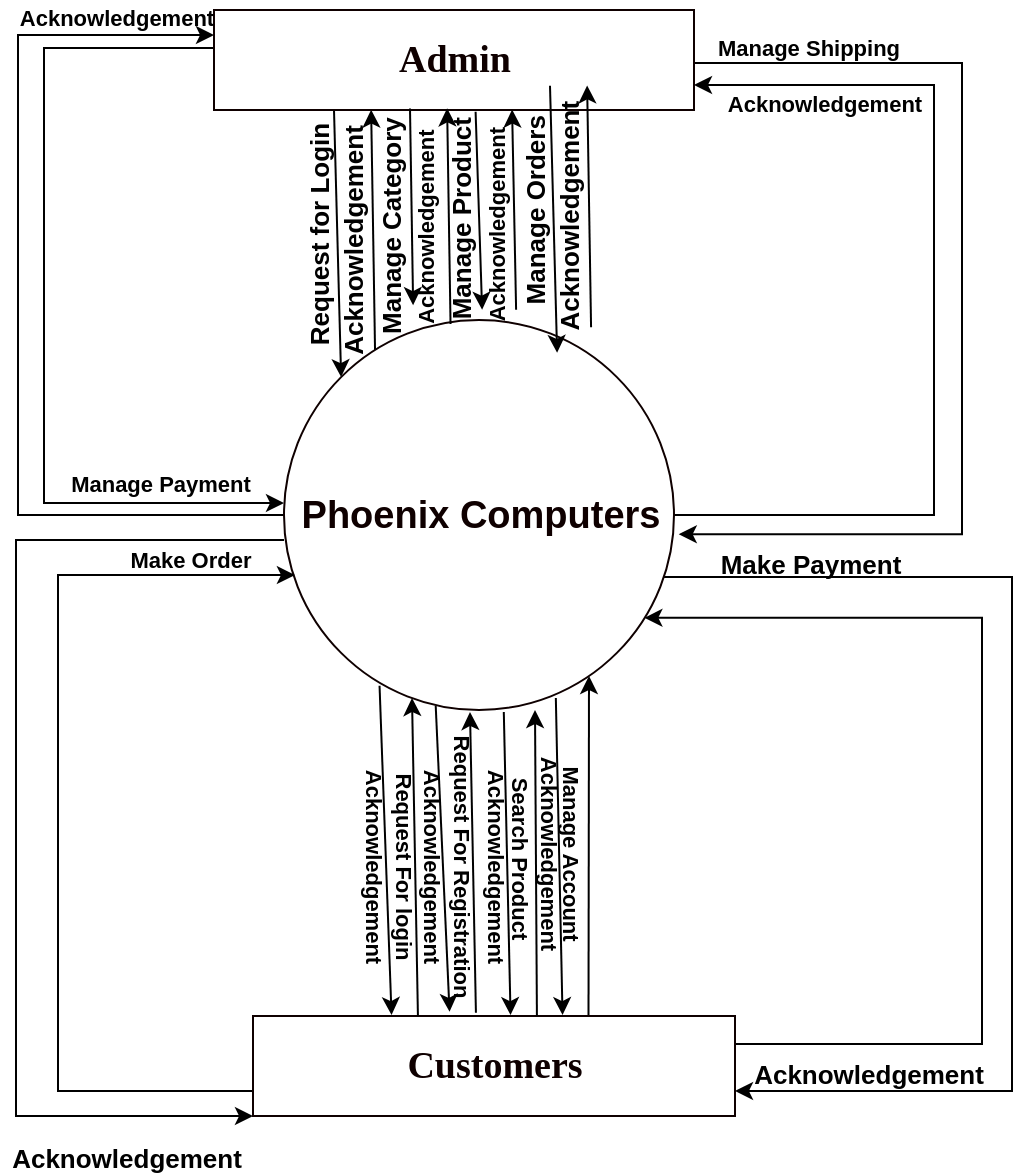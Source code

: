 <mxfile>
    <diagram id="1ahNViiNPA7pXlvFVKG6" name="Page-1">
        <mxGraphModel dx="963" dy="1535" grid="0" gridSize="10" guides="1" tooltips="1" connect="1" arrows="1" fold="1" page="0" pageScale="1" pageWidth="827" pageHeight="1169" background="#ffffff" math="0" shadow="0">
            <root>
                <mxCell id="0"/>
                <mxCell id="1" parent="0"/>
                <mxCell id="33" style="edgeStyle=none;rounded=0;html=1;exitX=0.213;exitY=0.081;exitDx=0;exitDy=0;strokeColor=#000000;exitPerimeter=0;" edge="1" parent="1">
                    <mxGeometry relative="1" as="geometry">
                        <mxPoint x="287.565" y="-432.139" as="targetPoint"/>
                        <mxPoint x="289.535" y="-311.205" as="sourcePoint"/>
                    </mxGeometry>
                </mxCell>
                <mxCell id="50" style="edgeStyle=elbowEdgeStyle;rounded=0;html=1;exitX=0;exitY=0.5;exitDx=0;exitDy=0;entryX=0;entryY=0.25;entryDx=0;entryDy=0;fontSize=11;fontColor=#000000;strokeColor=#000000;" edge="1" parent="1" target="3">
                    <mxGeometry relative="1" as="geometry">
                        <mxPoint x="260.0" y="-229.5" as="sourcePoint"/>
                        <mxPoint x="225" y="-469.5" as="targetPoint"/>
                        <Array as="points">
                            <mxPoint x="111" y="-335"/>
                        </Array>
                    </mxGeometry>
                </mxCell>
                <mxCell id="55" style="edgeStyle=elbowEdgeStyle;rounded=0;html=1;exitX=1;exitY=0.5;exitDx=0;exitDy=0;entryX=1;entryY=0.75;entryDx=0;entryDy=0;fontSize=11;fontColor=#000000;strokeColor=#000000;" edge="1" parent="1" source="2" target="3">
                    <mxGeometry relative="1" as="geometry">
                        <Array as="points">
                            <mxPoint x="569" y="-340"/>
                        </Array>
                    </mxGeometry>
                </mxCell>
                <mxCell id="89" style="edgeStyle=elbowEdgeStyle;rounded=0;html=1;exitX=0;exitY=0.5;exitDx=0;exitDy=0;entryX=0;entryY=0.75;entryDx=0;entryDy=0;fontSize=11;fontColor=#000000;strokeColor=#000000;" edge="1" parent="1">
                    <mxGeometry relative="1" as="geometry">
                        <mxPoint x="244.0" y="-217" as="sourcePoint"/>
                        <mxPoint x="228.5" y="71" as="targetPoint"/>
                        <Array as="points">
                            <mxPoint x="110" y="-75.5"/>
                        </Array>
                    </mxGeometry>
                </mxCell>
                <mxCell id="91" style="edgeStyle=elbowEdgeStyle;rounded=0;html=1;exitX=1;exitY=1;exitDx=0;exitDy=0;entryX=1;entryY=0.75;entryDx=0;entryDy=0;fontSize=11;fontColor=#000000;strokeColor=#000000;" edge="1" parent="1" target="4">
                    <mxGeometry relative="1" as="geometry">
                        <mxPoint x="420.443" y="-198.557" as="sourcePoint"/>
                        <mxPoint x="479.5" y="20.5" as="targetPoint"/>
                        <Array as="points">
                            <mxPoint x="608" y="-119"/>
                        </Array>
                    </mxGeometry>
                </mxCell>
                <mxCell id="2" value="&lt;font color=&quot;#0f0000&quot; style=&quot;font-size: 19px&quot;&gt;&lt;b&gt;Phoenix Computers&lt;/b&gt;&lt;/font&gt;" style="shape=ellipse;html=1;whitespace=wrap;aspect=fixed;perimeter=ellipsePerimeter;fillColor=#FFFFFF;strokeColor=#0F0000;rounded=0;" parent="1" vertex="1">
                    <mxGeometry x="244" y="-327" width="195" height="195" as="geometry"/>
                </mxCell>
                <mxCell id="32" style="edgeStyle=none;html=1;exitX=0.25;exitY=1;exitDx=0;exitDy=0;entryX=0;entryY=0;entryDx=0;entryDy=0;rounded=0;strokeColor=#000000;" edge="1" parent="1" source="3" target="2">
                    <mxGeometry relative="1" as="geometry"/>
                </mxCell>
                <mxCell id="49" style="edgeStyle=elbowEdgeStyle;rounded=0;html=1;exitX=0;exitY=0.5;exitDx=0;exitDy=0;entryX=0;entryY=0.5;entryDx=0;entryDy=0;fontSize=11;fontColor=#000000;strokeColor=#000000;" edge="1" parent="1">
                    <mxGeometry relative="1" as="geometry">
                        <mxPoint x="209" y="-463" as="sourcePoint"/>
                        <mxPoint x="244.0" y="-235.5" as="targetPoint"/>
                        <Array as="points">
                            <mxPoint x="124" y="-347"/>
                        </Array>
                    </mxGeometry>
                </mxCell>
                <mxCell id="53" style="edgeStyle=elbowEdgeStyle;rounded=0;html=1;exitX=1;exitY=0.25;exitDx=0;exitDy=0;fontSize=11;fontColor=#000000;strokeColor=#000000;" edge="1" parent="1">
                    <mxGeometry relative="1" as="geometry">
                        <mxPoint x="441.371" y="-219.889" as="targetPoint"/>
                        <mxPoint x="449" y="-455.5" as="sourcePoint"/>
                        <Array as="points">
                            <mxPoint x="583" y="-335"/>
                        </Array>
                    </mxGeometry>
                </mxCell>
                <mxCell id="3" value="&lt;b&gt;Admin&lt;/b&gt;" style="html=1;dashed=0;whitespace=wrap;fontFamily=Times New Roman;fontSize=19;fontColor=#0F0000;strokeColor=#0F0000;fillColor=#FFFFFF;rotation=0;rounded=0;" parent="1" vertex="1">
                    <mxGeometry x="209" y="-482" width="240" height="50" as="geometry"/>
                </mxCell>
                <mxCell id="84" style="edgeStyle=elbowEdgeStyle;rounded=0;html=1;exitX=0.75;exitY=0;exitDx=0;exitDy=0;fontSize=11;fontColor=#000000;strokeColor=#000000;" edge="1" parent="1" target="2">
                    <mxGeometry relative="1" as="geometry">
                        <mxPoint x="396.25" y="21" as="sourcePoint"/>
                        <mxPoint x="394.655" y="-134.145" as="targetPoint"/>
                    </mxGeometry>
                </mxCell>
                <mxCell id="90" style="edgeStyle=elbowEdgeStyle;rounded=0;html=1;exitX=0;exitY=0.75;exitDx=0;exitDy=0;entryX=0.028;entryY=0.654;entryDx=0;entryDy=0;entryPerimeter=0;fontSize=11;fontColor=#000000;strokeColor=#000000;" edge="1" parent="1" source="4" target="2">
                    <mxGeometry relative="1" as="geometry">
                        <Array as="points">
                            <mxPoint x="131" y="-77"/>
                        </Array>
                    </mxGeometry>
                </mxCell>
                <mxCell id="92" style="edgeStyle=elbowEdgeStyle;rounded=0;html=1;exitX=1;exitY=0.5;exitDx=0;exitDy=0;entryX=0.924;entryY=0.82;entryDx=0;entryDy=0;entryPerimeter=0;fontSize=11;fontColor=#000000;strokeColor=#000000;" edge="1" parent="1">
                    <mxGeometry relative="1" as="geometry">
                        <mxPoint x="469.5" y="35" as="sourcePoint"/>
                        <mxPoint x="424.18" y="-178.1" as="targetPoint"/>
                        <Array as="points">
                            <mxPoint x="593" y="-81"/>
                        </Array>
                    </mxGeometry>
                </mxCell>
                <mxCell id="4" value="&lt;b&gt;Customers&lt;/b&gt;" style="html=1;dashed=0;whitespace=wrap;fontFamily=Times New Roman;fontSize=19;fontColor=#0F0000;strokeColor=#0F0000;fillColor=#FFFFFF;rotation=0;rounded=0;" parent="1" vertex="1">
                    <mxGeometry x="228.5" y="21" width="241" height="50" as="geometry"/>
                </mxCell>
                <mxCell id="34" value="&lt;b&gt;&lt;font style=&quot;font-size: 13px&quot; color=&quot;#000000&quot;&gt;Request for Login&lt;/font&gt;&lt;/b&gt;" style="text;html=1;align=center;verticalAlign=middle;resizable=0;points=[];autosize=1;strokeColor=none;fillColor=none;rotation=-90;" vertex="1" parent="1">
                    <mxGeometry x="201" y="-378" width="121" height="18" as="geometry"/>
                </mxCell>
                <mxCell id="35" value="&lt;b&gt;Acknowledgement&lt;/b&gt;" style="text;html=1;align=center;verticalAlign=middle;resizable=0;points=[];autosize=1;strokeColor=none;fillColor=none;fontSize=13;fontColor=#000000;rotation=270;" vertex="1" parent="1">
                    <mxGeometry x="216" y="-376" width="125" height="20" as="geometry"/>
                </mxCell>
                <mxCell id="36" style="edgeStyle=none;rounded=0;html=1;exitX=0.427;exitY=0.01;exitDx=0;exitDy=0;strokeColor=#000000;exitPerimeter=0;" edge="1" parent="1" source="2">
                    <mxGeometry relative="1" as="geometry">
                        <mxPoint x="325.565" y="-432.849" as="targetPoint"/>
                        <mxPoint x="327.535" y="-311.915" as="sourcePoint"/>
                    </mxGeometry>
                </mxCell>
                <mxCell id="37" style="edgeStyle=none;html=1;exitX=0.25;exitY=1;exitDx=0;exitDy=0;entryX=0.142;entryY=0.203;entryDx=0;entryDy=0;rounded=0;strokeColor=#000000;entryPerimeter=0;" edge="1" parent="1" target="39">
                    <mxGeometry relative="1" as="geometry">
                        <mxPoint x="307" y="-432.71" as="sourcePoint"/>
                        <mxPoint x="310.557" y="-299.153" as="targetPoint"/>
                    </mxGeometry>
                </mxCell>
                <mxCell id="38" value="&lt;b&gt;&lt;font style=&quot;font-size: 13px&quot; color=&quot;#000000&quot;&gt;Manage Category&lt;br&gt;&lt;/font&gt;&lt;/b&gt;" style="text;html=1;align=center;verticalAlign=middle;resizable=0;points=[];autosize=1;strokeColor=none;fillColor=none;rotation=-90;" vertex="1" parent="1">
                    <mxGeometry x="239" y="-382.71" width="118" height="18" as="geometry"/>
                </mxCell>
                <mxCell id="39" value="&lt;b&gt;&lt;font style=&quot;font-size: 11px&quot;&gt;Acknowledgement&lt;/font&gt;&lt;/b&gt;" style="text;html=1;align=center;verticalAlign=middle;resizable=0;points=[];autosize=1;strokeColor=none;fillColor=none;fontSize=13;fontColor=#000000;rotation=270;" vertex="1" parent="1">
                    <mxGeometry x="261" y="-382.71" width="107" height="20" as="geometry"/>
                </mxCell>
                <mxCell id="40" style="edgeStyle=none;rounded=0;html=1;exitX=0.105;exitY=1.053;exitDx=0;exitDy=0;strokeColor=#000000;exitPerimeter=0;entryX=0.621;entryY=0.996;entryDx=0;entryDy=0;entryPerimeter=0;" edge="1" parent="1" source="43" target="3">
                    <mxGeometry relative="1" as="geometry">
                        <mxPoint x="358.065" y="-440.559" as="targetPoint"/>
                        <mxPoint x="360.035" y="-319.625" as="sourcePoint"/>
                    </mxGeometry>
                </mxCell>
                <mxCell id="41" style="edgeStyle=none;html=1;exitX=0.545;exitY=1.017;exitDx=0;exitDy=0;entryX=0.105;entryY=0.203;entryDx=0;entryDy=0;rounded=0;strokeColor=#000000;entryPerimeter=0;exitPerimeter=0;" edge="1" parent="1" source="3" target="43">
                    <mxGeometry relative="1" as="geometry">
                        <mxPoint x="339.5" y="-440.42" as="sourcePoint"/>
                        <mxPoint x="343.057" y="-306.863" as="targetPoint"/>
                    </mxGeometry>
                </mxCell>
                <mxCell id="42" value="&lt;b&gt;&lt;font style=&quot;font-size: 13px&quot; color=&quot;#000000&quot;&gt;Manage Product&lt;/font&gt;&lt;/b&gt;" style="text;html=1;align=center;verticalAlign=middle;resizable=0;points=[];autosize=1;strokeColor=none;fillColor=none;rotation=-90;" vertex="1" parent="1">
                    <mxGeometry x="276.5" y="-386.42" width="111" height="18" as="geometry"/>
                </mxCell>
                <mxCell id="43" value="&lt;b&gt;&lt;font style=&quot;font-size: 11px&quot;&gt;Acknowledgement&lt;/font&gt;&lt;/b&gt;" style="text;html=1;align=center;verticalAlign=middle;resizable=0;points=[];autosize=1;strokeColor=none;fillColor=none;fontSize=13;fontColor=#000000;rotation=270;" vertex="1" parent="1">
                    <mxGeometry x="295.5" y="-384.42" width="107" height="20" as="geometry"/>
                </mxCell>
                <mxCell id="44" style="edgeStyle=none;rounded=0;html=1;exitX=0.213;exitY=0.081;exitDx=0;exitDy=0;strokeColor=#000000;exitPerimeter=0;" edge="1" parent="1">
                    <mxGeometry relative="1" as="geometry">
                        <mxPoint x="395.565" y="-444.269" as="targetPoint"/>
                        <mxPoint x="397.535" y="-323.335" as="sourcePoint"/>
                    </mxGeometry>
                </mxCell>
                <mxCell id="45" style="edgeStyle=none;html=1;exitX=0.25;exitY=1;exitDx=0;exitDy=0;entryX=0;entryY=0;entryDx=0;entryDy=0;rounded=0;strokeColor=#000000;" edge="1" parent="1">
                    <mxGeometry relative="1" as="geometry">
                        <mxPoint x="377" y="-444.13" as="sourcePoint"/>
                        <mxPoint x="380.557" y="-310.573" as="targetPoint"/>
                    </mxGeometry>
                </mxCell>
                <mxCell id="46" value="&lt;b&gt;&lt;font style=&quot;font-size: 13px&quot; color=&quot;#000000&quot;&gt;Manage Orders&lt;/font&gt;&lt;/b&gt;" style="text;html=1;align=center;verticalAlign=middle;resizable=0;points=[];autosize=1;strokeColor=none;fillColor=none;rotation=-90;" vertex="1" parent="1">
                    <mxGeometry x="317" y="-390.13" width="105" height="18" as="geometry"/>
                </mxCell>
                <mxCell id="47" value="&lt;b&gt;Acknowledgement&lt;/b&gt;" style="text;html=1;align=center;verticalAlign=middle;resizable=0;points=[];autosize=1;strokeColor=none;fillColor=none;fontSize=13;fontColor=#000000;rotation=270;" vertex="1" parent="1">
                    <mxGeometry x="324" y="-388.13" width="125" height="20" as="geometry"/>
                </mxCell>
                <mxCell id="51" value="&lt;b&gt;Manage Payment&lt;/b&gt;" style="text;html=1;align=center;verticalAlign=middle;resizable=0;points=[];autosize=1;strokeColor=none;fillColor=none;fontSize=11;fontColor=#000000;" vertex="1" parent="1">
                    <mxGeometry x="132" y="-254" width="100" height="17" as="geometry"/>
                </mxCell>
                <mxCell id="52" value="&lt;b&gt;Acknowledgement&lt;/b&gt;" style="text;html=1;align=center;verticalAlign=middle;resizable=0;points=[];autosize=1;strokeColor=none;fillColor=none;fontSize=11;fontColor=#000000;" vertex="1" parent="1">
                    <mxGeometry x="106" y="-487" width="107" height="17" as="geometry"/>
                </mxCell>
                <mxCell id="56" value="&lt;b&gt;Manage Shipping&lt;/b&gt;" style="text;html=1;align=center;verticalAlign=middle;resizable=0;points=[];autosize=1;strokeColor=none;fillColor=none;fontSize=11;fontColor=#000000;" vertex="1" parent="1">
                    <mxGeometry x="455" y="-472" width="101" height="17" as="geometry"/>
                </mxCell>
                <mxCell id="57" value="&lt;b&gt;Acknowledgement&lt;/b&gt;" style="text;html=1;align=center;verticalAlign=middle;resizable=0;points=[];autosize=1;strokeColor=none;fillColor=none;fontSize=11;fontColor=#000000;" vertex="1" parent="1">
                    <mxGeometry x="460" y="-444" width="107" height="17" as="geometry"/>
                </mxCell>
                <mxCell id="58" style="edgeStyle=none;rounded=0;html=1;exitX=0.213;exitY=0.081;exitDx=0;exitDy=0;strokeColor=#000000;exitPerimeter=0;" edge="1" parent="1">
                    <mxGeometry relative="1" as="geometry">
                        <mxPoint x="308" y="-138" as="targetPoint"/>
                        <mxPoint x="310.965" y="21.005" as="sourcePoint"/>
                    </mxGeometry>
                </mxCell>
                <mxCell id="59" style="edgeStyle=none;html=1;exitX=0.245;exitY=0.938;exitDx=0;exitDy=0;entryX=0;entryY=0;entryDx=0;entryDy=0;rounded=0;strokeColor=#000000;exitPerimeter=0;" edge="1" parent="1" source="2">
                    <mxGeometry relative="1" as="geometry">
                        <mxPoint x="293.255" y="-164.37" as="sourcePoint"/>
                        <mxPoint x="297.777" y="20.557" as="targetPoint"/>
                    </mxGeometry>
                </mxCell>
                <mxCell id="62" value="&lt;b&gt;Request For login&lt;/b&gt;" style="text;html=1;align=center;verticalAlign=middle;resizable=0;points=[];autosize=1;strokeColor=none;fillColor=none;fontSize=11;fontColor=#000000;rotation=90;" vertex="1" parent="1">
                    <mxGeometry x="253" y="-63" width="103" height="17" as="geometry"/>
                </mxCell>
                <mxCell id="63" value="&lt;b&gt;Acknowledgement&lt;/b&gt;" style="text;html=1;align=center;verticalAlign=middle;resizable=0;points=[];autosize=1;strokeColor=none;fillColor=none;fontSize=11;fontColor=#000000;rotation=90;" vertex="1" parent="1">
                    <mxGeometry x="236" y="-63" width="107" height="17" as="geometry"/>
                </mxCell>
                <mxCell id="64" style="edgeStyle=none;rounded=0;html=1;exitX=0.213;exitY=0.081;exitDx=0;exitDy=0;strokeColor=#000000;exitPerimeter=0;" edge="1" parent="1">
                    <mxGeometry relative="1" as="geometry">
                        <mxPoint x="337" y="-131" as="targetPoint"/>
                        <mxPoint x="339.965" y="19.375" as="sourcePoint"/>
                    </mxGeometry>
                </mxCell>
                <mxCell id="65" style="edgeStyle=none;html=1;exitX=0.389;exitY=0.989;exitDx=0;exitDy=0;entryX=0;entryY=0;entryDx=0;entryDy=0;rounded=0;strokeColor=#000000;exitPerimeter=0;" edge="1" parent="1" source="2">
                    <mxGeometry relative="1" as="geometry">
                        <mxPoint x="322.115" y="-143.115" as="sourcePoint"/>
                        <mxPoint x="326.777" y="18.927" as="targetPoint"/>
                    </mxGeometry>
                </mxCell>
                <mxCell id="66" value="&lt;b&gt;Request For Registration&lt;/b&gt;" style="text;html=1;align=center;verticalAlign=middle;resizable=0;points=[];autosize=1;strokeColor=none;fillColor=none;fontSize=11;fontColor=#000000;rotation=90;" vertex="1" parent="1">
                    <mxGeometry x="263" y="-63" width="141" height="17" as="geometry"/>
                </mxCell>
                <mxCell id="67" value="&lt;b&gt;Acknowledgement&lt;/b&gt;" style="text;html=1;align=center;verticalAlign=middle;resizable=0;points=[];autosize=1;strokeColor=none;fillColor=none;fontSize=11;fontColor=#000000;rotation=90;" vertex="1" parent="1">
                    <mxGeometry x="265" y="-63.0" width="107" height="17" as="geometry"/>
                </mxCell>
                <mxCell id="70" style="edgeStyle=none;rounded=0;html=1;exitX=0.213;exitY=0.081;exitDx=0;exitDy=0;strokeColor=#000000;exitPerimeter=0;entryX=0.5;entryY=1;entryDx=0;entryDy=0;" edge="1" parent="1">
                    <mxGeometry relative="1" as="geometry">
                        <mxPoint x="369.5" y="-132" as="targetPoint"/>
                        <mxPoint x="370.465" y="21.005" as="sourcePoint"/>
                    </mxGeometry>
                </mxCell>
                <mxCell id="71" style="edgeStyle=none;html=1;exitX=0.42;exitY=1.005;exitDx=0;exitDy=0;entryX=0;entryY=0;entryDx=0;entryDy=0;rounded=0;strokeColor=#000000;exitPerimeter=0;" edge="1" parent="1">
                    <mxGeometry relative="1" as="geometry">
                        <mxPoint x="353.9" y="-131.025" as="sourcePoint"/>
                        <mxPoint x="357.277" y="20.557" as="targetPoint"/>
                    </mxGeometry>
                </mxCell>
                <mxCell id="72" value="&lt;b&gt;Search Product&lt;/b&gt;" style="text;html=1;align=center;verticalAlign=middle;resizable=0;points=[];autosize=1;strokeColor=none;fillColor=none;fontSize=11;fontColor=#000000;rotation=90;" vertex="1" parent="1">
                    <mxGeometry x="317" y="-67" width="91" height="17" as="geometry"/>
                </mxCell>
                <mxCell id="73" value="&lt;b&gt;Acknowledgement&lt;/b&gt;" style="text;html=1;align=center;verticalAlign=middle;resizable=0;points=[];autosize=1;strokeColor=none;fillColor=none;fontSize=11;fontColor=#000000;rotation=90;" vertex="1" parent="1">
                    <mxGeometry x="297" y="-63" width="107" height="17" as="geometry"/>
                </mxCell>
                <mxCell id="79" style="edgeStyle=none;html=1;exitX=0.697;exitY=0.969;exitDx=0;exitDy=0;entryX=0;entryY=0;entryDx=0;entryDy=0;rounded=0;strokeColor=#000000;exitPerimeter=0;" edge="1" parent="1" source="2">
                    <mxGeometry relative="1" as="geometry">
                        <mxPoint x="380.42" y="-131.805" as="sourcePoint"/>
                        <mxPoint x="383.277" y="20.557" as="targetPoint"/>
                    </mxGeometry>
                </mxCell>
                <mxCell id="81" value="&lt;b&gt;Acknowledgement&lt;/b&gt;" style="text;html=1;align=center;verticalAlign=middle;resizable=0;points=[];autosize=1;strokeColor=none;fillColor=none;fontSize=11;fontColor=#000000;rotation=90;glass=1;" vertex="1" parent="1">
                    <mxGeometry x="323.5" y="-69" width="107" height="17" as="geometry"/>
                </mxCell>
                <mxCell id="85" value="&lt;b&gt;Manage Account&lt;/b&gt;" style="text;html=1;align=center;verticalAlign=middle;resizable=0;points=[];autosize=1;strokeColor=none;fillColor=none;fontSize=11;fontColor=#000000;rotation=90;" vertex="1" parent="1">
                    <mxGeometry x="339" y="-69" width="98" height="17" as="geometry"/>
                </mxCell>
                <mxCell id="93" value="&lt;b&gt;Make Order&lt;/b&gt;" style="text;html=1;align=center;verticalAlign=middle;resizable=0;points=[];autosize=1;strokeColor=none;fillColor=none;fontSize=11;fontColor=#000000;" vertex="1" parent="1">
                    <mxGeometry x="161" y="-216" width="71" height="17" as="geometry"/>
                </mxCell>
                <mxCell id="94" value="&lt;b&gt;&lt;font style=&quot;font-size: 13px&quot;&gt;Acknowledgement&lt;/font&gt;&lt;/b&gt;" style="text;html=1;align=center;verticalAlign=middle;resizable=0;points=[];autosize=1;strokeColor=none;fillColor=none;fontSize=11;fontColor=#000000;" vertex="1" parent="1">
                    <mxGeometry x="102" y="83" width="125" height="17" as="geometry"/>
                </mxCell>
                <mxCell id="96" value="&lt;b&gt;Make Payment&lt;/b&gt;" style="text;html=1;align=center;verticalAlign=middle;resizable=0;points=[];autosize=1;strokeColor=none;fillColor=none;fontSize=13;fontColor=#000000;" vertex="1" parent="1">
                    <mxGeometry x="457" y="-215" width="100" height="20" as="geometry"/>
                </mxCell>
                <mxCell id="97" value="&lt;b&gt;Acknowledgement&lt;/b&gt;" style="text;html=1;align=center;verticalAlign=middle;resizable=0;points=[];autosize=1;strokeColor=none;fillColor=none;fontSize=13;fontColor=#000000;" vertex="1" parent="1">
                    <mxGeometry x="473" y="40" width="125" height="20" as="geometry"/>
                </mxCell>
            </root>
        </mxGraphModel>
    </diagram>
</mxfile>